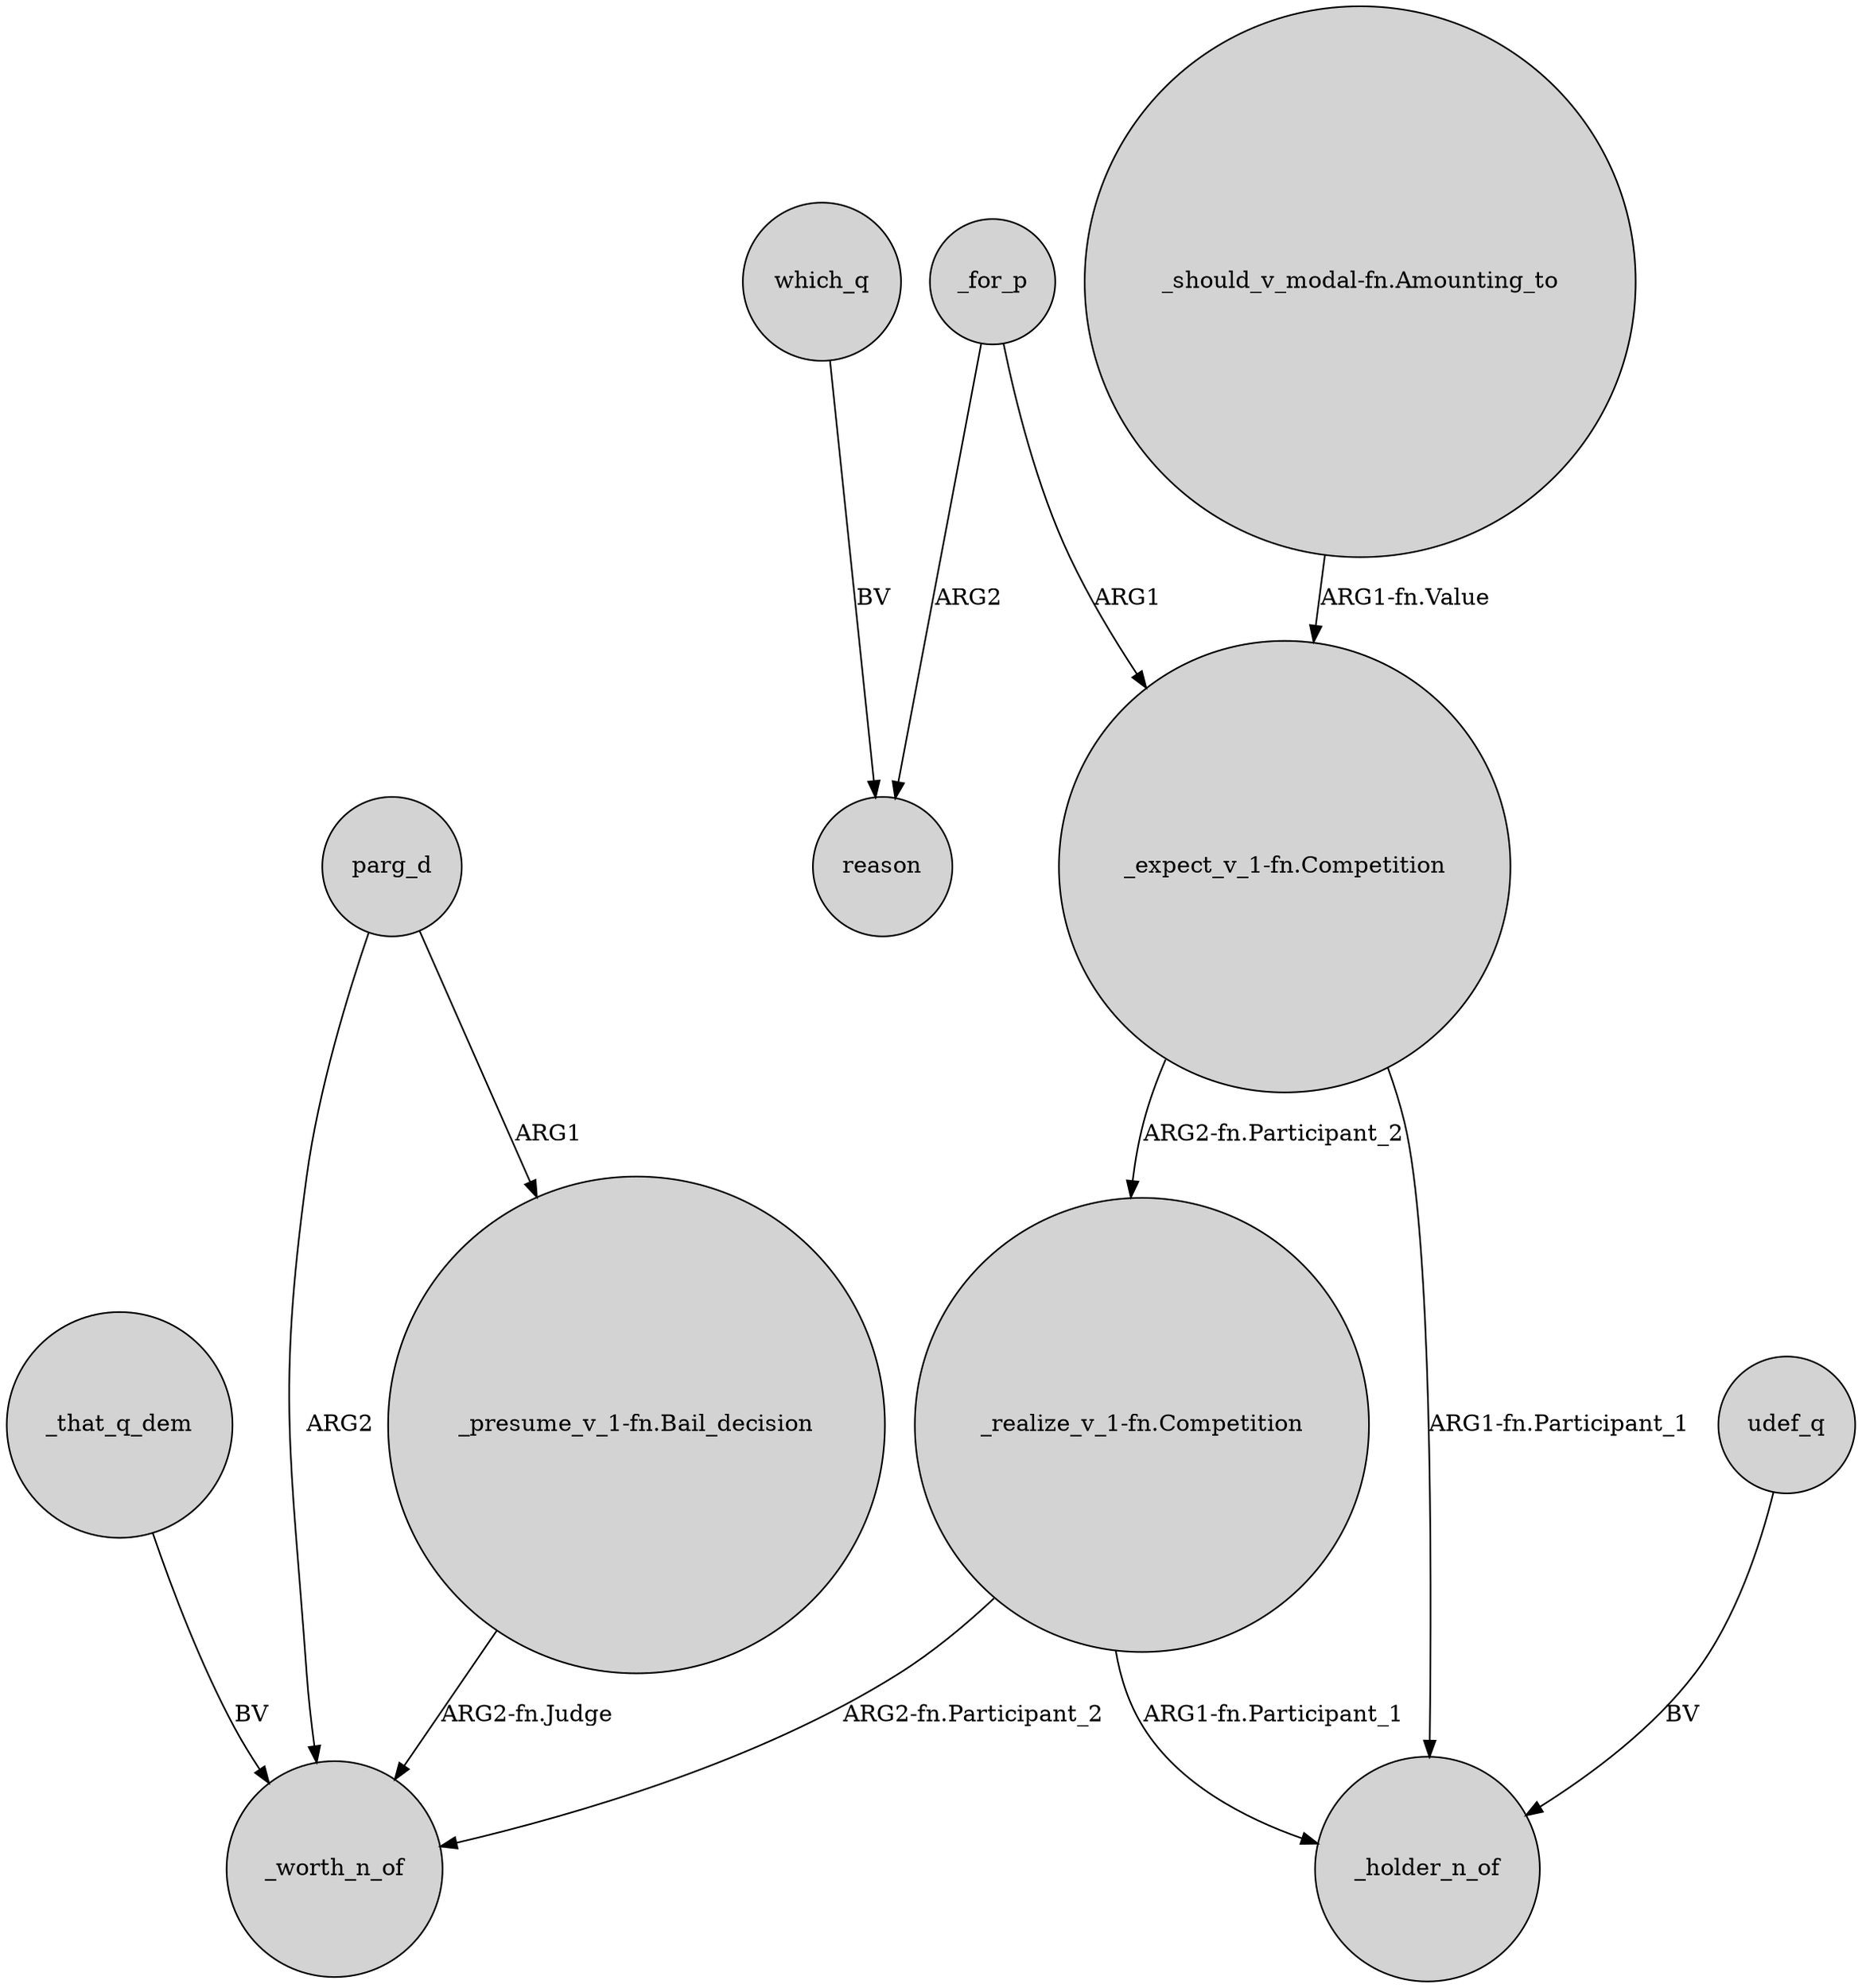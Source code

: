 digraph {
	node [shape=circle style=filled]
	"_expect_v_1-fn.Competition" -> _holder_n_of [label="ARG1-fn.Participant_1"]
	udef_q -> _holder_n_of [label=BV]
	_for_p -> reason [label=ARG2]
	_for_p -> "_expect_v_1-fn.Competition" [label=ARG1]
	"_realize_v_1-fn.Competition" -> _holder_n_of [label="ARG1-fn.Participant_1"]
	"_should_v_modal-fn.Amounting_to" -> "_expect_v_1-fn.Competition" [label="ARG1-fn.Value"]
	"_expect_v_1-fn.Competition" -> "_realize_v_1-fn.Competition" [label="ARG2-fn.Participant_2"]
	which_q -> reason [label=BV]
	parg_d -> _worth_n_of [label=ARG2]
	parg_d -> "_presume_v_1-fn.Bail_decision" [label=ARG1]
	_that_q_dem -> _worth_n_of [label=BV]
	"_presume_v_1-fn.Bail_decision" -> _worth_n_of [label="ARG2-fn.Judge"]
	"_realize_v_1-fn.Competition" -> _worth_n_of [label="ARG2-fn.Participant_2"]
}
